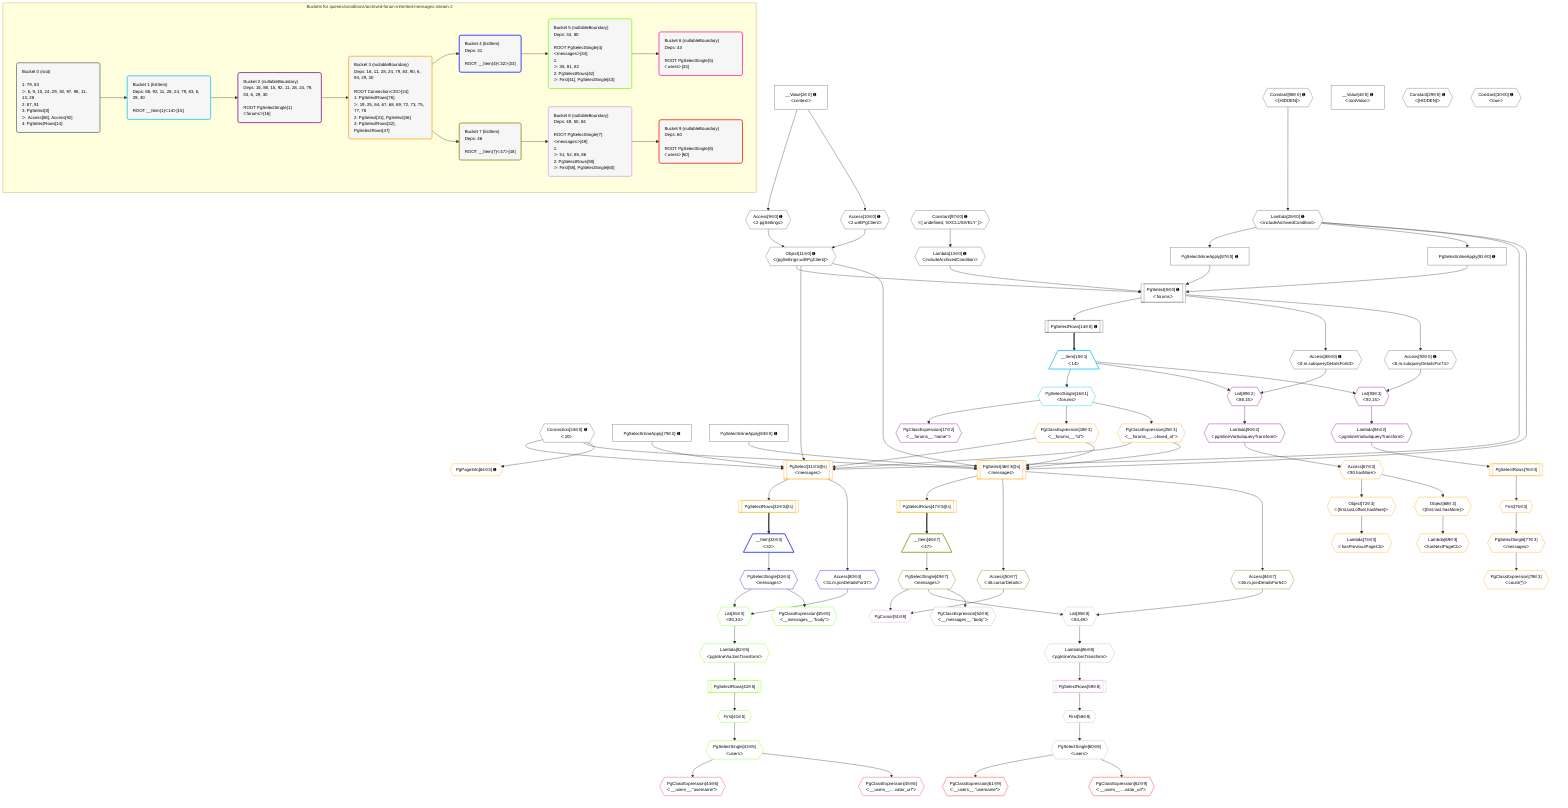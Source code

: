 %%{init: {'themeVariables': { 'fontSize': '12px'}}}%%
graph TD
    classDef path fill:#eee,stroke:#000,color:#000
    classDef plan fill:#fff,stroke-width:1px,color:#000
    classDef itemplan fill:#fff,stroke-width:2px,color:#000
    classDef unbatchedplan fill:#dff,stroke-width:1px,color:#000
    classDef sideeffectplan fill:#fcc,stroke-width:2px,color:#000
    classDef bucket fill:#f6f6f6,color:#000,stroke-width:2px,text-align:left


    %% plan dependencies
    PgSelect8[["PgSelect[8∈0] ➊<br />ᐸforumsᐳ"]]:::plan
    Object11{{"Object[11∈0] ➊<br />ᐸ{pgSettings,withPgClient}ᐳ"}}:::plan
    Lambda13{{"Lambda[13∈0] ➊<br />ᐸincludeArchivedConditionᐳ"}}:::plan
    PgSelectInlineApply87["PgSelectInlineApply[87∈0] ➊"]:::plan
    PgSelectInlineApply91["PgSelectInlineApply[91∈0] ➊"]:::plan
    Object11 & Lambda13 & PgSelectInlineApply87 & PgSelectInlineApply91 --> PgSelect8
    Access9{{"Access[9∈0] ➊<br />ᐸ2.pgSettingsᐳ"}}:::plan
    Access10{{"Access[10∈0] ➊<br />ᐸ2.withPgClientᐳ"}}:::plan
    Access9 & Access10 --> Object11
    __Value2["__Value[2∈0] ➊<br />ᐸcontextᐳ"]:::plan
    __Value2 --> Access9
    __Value2 --> Access10
    Constant97{{"Constant[97∈0] ➊<br />ᐸ[ undefined, 'EXCLUSIVELY' ]ᐳ"}}:::plan
    Constant97 --> Lambda13
    PgSelectRows14[["PgSelectRows[14∈0] ➊"]]:::plan
    PgSelect8 --> PgSelectRows14
    Lambda28{{"Lambda[28∈0] ➊<br />ᐸincludeArchivedConditionᐳ"}}:::plan
    Constant98{{"Constant[98∈0] ➊<br />ᐸ[HIDDEN]ᐳ"}}:::plan
    Constant98 --> Lambda28
    Lambda28 --> PgSelectInlineApply87
    Access88{{"Access[88∈0] ➊<br />ᐸ8.m.subqueryDetailsFor63ᐳ"}}:::plan
    PgSelect8 --> Access88
    Lambda28 --> PgSelectInlineApply91
    Access92{{"Access[92∈0] ➊<br />ᐸ8.m.subqueryDetailsFor74ᐳ"}}:::plan
    PgSelect8 --> Access92
    __Value4["__Value[4∈0] ➊<br />ᐸrootValueᐳ"]:::plan
    Connection24{{"Connection[24∈0] ➊<br />ᐸ20ᐳ"}}:::plan
    Constant29{{"Constant[29∈0] ➊<br />ᐸ[HIDDEN]ᐳ"}}:::plan
    Constant30{{"Constant[30∈0] ➊<br />ᐸtrueᐳ"}}:::plan
    PgSelectInlineApply79["PgSelectInlineApply[79∈0] ➊"]:::plan
    PgSelectInlineApply83["PgSelectInlineApply[83∈0] ➊"]:::plan
    __Item15[/"__Item[15∈1]<br />ᐸ14ᐳ"\]:::itemplan
    PgSelectRows14 ==> __Item15
    PgSelectSingle16{{"PgSelectSingle[16∈1]<br />ᐸforumsᐳ"}}:::plan
    __Item15 --> PgSelectSingle16
    List89{{"List[89∈2]<br />ᐸ88,15ᐳ"}}:::plan
    Access88 & __Item15 --> List89
    List93{{"List[93∈2]<br />ᐸ92,15ᐳ"}}:::plan
    Access92 & __Item15 --> List93
    PgClassExpression17{{"PgClassExpression[17∈2]<br />ᐸ__forums__.”name”ᐳ"}}:::plan
    PgSelectSingle16 --> PgClassExpression17
    Lambda90{{"Lambda[90∈2]<br />ᐸpgInlineViaSubqueryTransformᐳ"}}:::plan
    List89 --> Lambda90
    Lambda94{{"Lambda[94∈2]<br />ᐸpgInlineViaSubqueryTransformᐳ"}}:::plan
    List93 --> Lambda94
    PgSelect31[["PgSelect[31∈3@s]<br />ᐸmessagesᐳ"]]:::plan
    PgClassExpression19{{"PgClassExpression[19∈3]<br />ᐸ__forums__.”id”ᐳ"}}:::plan
    PgClassExpression25{{"PgClassExpression[25∈3]<br />ᐸ__forums__...chived_at”ᐳ"}}:::plan
    Object11 & PgClassExpression19 & PgClassExpression25 & Lambda28 & Connection24 & PgSelectInlineApply79 --> PgSelect31
    PgSelect46[["PgSelect[46∈3@s]<br />ᐸmessagesᐳ"]]:::plan
    Object11 & PgClassExpression19 & PgClassExpression25 & Lambda28 & Connection24 & PgSelectInlineApply83 --> PgSelect46
    Object72{{"Object[72∈3]<br />ᐸ{first,last,offset,hasMore}ᐳ"}}:::plan
    Access67{{"Access[67∈3]<br />ᐸ90.hasMoreᐳ"}}:::plan
    Access67 --> Object72
    Object68{{"Object[68∈3]<br />ᐸ{first,last,hasMore}ᐳ"}}:::plan
    Access67 --> Object68
    PgSelectSingle16 --> PgClassExpression19
    PgSelectSingle16 --> PgClassExpression25
    PgSelectRows32[["PgSelectRows[32∈3@s]"]]:::plan
    PgSelect31 --> PgSelectRows32
    PgSelectRows47[["PgSelectRows[47∈3@s]"]]:::plan
    PgSelect46 --> PgSelectRows47
    PgPageInfo64{{"PgPageInfo[64∈3] ➊"}}:::plan
    Connection24 --> PgPageInfo64
    Lambda90 --> Access67
    Lambda69{{"Lambda[69∈3]<br />ᐸhasNextPageCbᐳ"}}:::plan
    Object68 --> Lambda69
    Lambda73{{"Lambda[73∈3]<br />ᐸhasPreviousPageCbᐳ"}}:::plan
    Object72 --> Lambda73
    First75{{"First[75∈3]"}}:::plan
    PgSelectRows76[["PgSelectRows[76∈3]"]]:::plan
    PgSelectRows76 --> First75
    Lambda94 --> PgSelectRows76
    PgSelectSingle77{{"PgSelectSingle[77∈3]<br />ᐸmessagesᐳ"}}:::plan
    First75 --> PgSelectSingle77
    PgClassExpression78{{"PgClassExpression[78∈3]<br />ᐸcount(*)ᐳ"}}:::plan
    PgSelectSingle77 --> PgClassExpression78
    __Item33[/"__Item[33∈4]<br />ᐸ32ᐳ"\]:::itemplan
    PgSelectRows32 ==> __Item33
    PgSelectSingle34{{"PgSelectSingle[34∈4]<br />ᐸmessagesᐳ"}}:::plan
    __Item33 --> PgSelectSingle34
    Access80{{"Access[80∈4]<br />ᐸ31.m.joinDetailsFor37ᐳ"}}:::plan
    PgSelect31 --> Access80
    List81{{"List[81∈5]<br />ᐸ80,34ᐳ"}}:::plan
    Access80 & PgSelectSingle34 --> List81
    PgClassExpression35{{"PgClassExpression[35∈5]<br />ᐸ__messages__.”body”ᐳ"}}:::plan
    PgSelectSingle34 --> PgClassExpression35
    First41{{"First[41∈5]"}}:::plan
    PgSelectRows42[["PgSelectRows[42∈5]"]]:::plan
    PgSelectRows42 --> First41
    Lambda82{{"Lambda[82∈5]<br />ᐸpgInlineViaJoinTransformᐳ"}}:::plan
    Lambda82 --> PgSelectRows42
    PgSelectSingle43{{"PgSelectSingle[43∈5]<br />ᐸusersᐳ"}}:::plan
    First41 --> PgSelectSingle43
    List81 --> Lambda82
    PgClassExpression44{{"PgClassExpression[44∈6]<br />ᐸ__users__.”username”ᐳ"}}:::plan
    PgSelectSingle43 --> PgClassExpression44
    PgClassExpression45{{"PgClassExpression[45∈6]<br />ᐸ__users__....vatar_url”ᐳ"}}:::plan
    PgSelectSingle43 --> PgClassExpression45
    __Item48[/"__Item[48∈7]<br />ᐸ47ᐳ"\]:::itemplan
    PgSelectRows47 ==> __Item48
    PgSelectSingle49{{"PgSelectSingle[49∈7]<br />ᐸmessagesᐳ"}}:::plan
    __Item48 --> PgSelectSingle49
    Access50{{"Access[50∈7]<br />ᐸ46.cursorDetailsᐳ"}}:::plan
    PgSelect46 --> Access50
    Access84{{"Access[84∈7]<br />ᐸ46.m.joinDetailsFor54ᐳ"}}:::plan
    PgSelect46 --> Access84
    PgCursor51{{"PgCursor[51∈8]"}}:::plan
    PgSelectSingle49 & Access50 --> PgCursor51
    List85{{"List[85∈8]<br />ᐸ84,49ᐳ"}}:::plan
    Access84 & PgSelectSingle49 --> List85
    PgClassExpression52{{"PgClassExpression[52∈8]<br />ᐸ__messages__.”body”ᐳ"}}:::plan
    PgSelectSingle49 --> PgClassExpression52
    First58{{"First[58∈8]"}}:::plan
    PgSelectRows59[["PgSelectRows[59∈8]"]]:::plan
    PgSelectRows59 --> First58
    Lambda86{{"Lambda[86∈8]<br />ᐸpgInlineViaJoinTransformᐳ"}}:::plan
    Lambda86 --> PgSelectRows59
    PgSelectSingle60{{"PgSelectSingle[60∈8]<br />ᐸusersᐳ"}}:::plan
    First58 --> PgSelectSingle60
    List85 --> Lambda86
    PgClassExpression61{{"PgClassExpression[61∈9]<br />ᐸ__users__.”username”ᐳ"}}:::plan
    PgSelectSingle60 --> PgClassExpression61
    PgClassExpression62{{"PgClassExpression[62∈9]<br />ᐸ__users__....vatar_url”ᐳ"}}:::plan
    PgSelectSingle60 --> PgClassExpression62

    %% define steps

    subgraph "Buckets for queries/conditions/archived-forum-inherited-messages.stream-2"
    Bucket0("Bucket 0 (root)<br /><br />1: 79, 83<br />ᐳ: 6, 9, 10, 24, 29, 30, 97, 98, 11, 13, 28<br />2: 87, 91<br />3: PgSelect[8]<br />ᐳ: Access[88], Access[92]<br />4: PgSelectRows[14]"):::bucket
    classDef bucket0 stroke:#696969
    class Bucket0,__Value2,__Value4,PgSelect8,Access9,Access10,Object11,Lambda13,PgSelectRows14,Connection24,Lambda28,Constant29,Constant30,PgSelectInlineApply79,PgSelectInlineApply83,PgSelectInlineApply87,Access88,PgSelectInlineApply91,Access92,Constant97,Constant98 bucket0
    Bucket1("Bucket 1 (listItem)<br />Deps: 88, 92, 11, 28, 24, 79, 83, 6, 29, 30<br /><br />ROOT __Item{1}ᐸ14ᐳ[15]"):::bucket
    classDef bucket1 stroke:#00bfff
    class Bucket1,__Item15,PgSelectSingle16 bucket1
    Bucket2("Bucket 2 (nullableBoundary)<br />Deps: 16, 88, 15, 92, 11, 28, 24, 79, 83, 6, 29, 30<br /><br />ROOT PgSelectSingle{1}ᐸforumsᐳ[16]"):::bucket
    classDef bucket2 stroke:#7f007f
    class Bucket2,PgClassExpression17,List89,Lambda90,List93,Lambda94 bucket2
    Bucket3("Bucket 3 (nullableBoundary)<br />Deps: 16, 11, 28, 24, 79, 83, 90, 6, 94, 29, 30<br /><br />ROOT Connectionᐸ20ᐳ[24]<br />1: PgSelectRows[76]<br />ᐳ: 19, 25, 64, 67, 68, 69, 72, 73, 75, 77, 78<br />2: PgSelect[31], PgSelect[46]<br />3: PgSelectRows[32], PgSelectRows[47]"):::bucket
    classDef bucket3 stroke:#ffa500
    class Bucket3,PgClassExpression19,PgClassExpression25,PgSelect31,PgSelectRows32,PgSelect46,PgSelectRows47,PgPageInfo64,Access67,Object68,Lambda69,Object72,Lambda73,First75,PgSelectRows76,PgSelectSingle77,PgClassExpression78 bucket3
    Bucket4("Bucket 4 (listItem)<br />Deps: 31<br /><br />ROOT __Item{4}ᐸ32ᐳ[33]"):::bucket
    classDef bucket4 stroke:#0000ff
    class Bucket4,__Item33,PgSelectSingle34,Access80 bucket4
    Bucket5("Bucket 5 (nullableBoundary)<br />Deps: 34, 80<br /><br />ROOT PgSelectSingle{4}ᐸmessagesᐳ[34]<br />1: <br />ᐳ: 35, 81, 82<br />2: PgSelectRows[42]<br />ᐳ: First[41], PgSelectSingle[43]"):::bucket
    classDef bucket5 stroke:#7fff00
    class Bucket5,PgClassExpression35,First41,PgSelectRows42,PgSelectSingle43,List81,Lambda82 bucket5
    Bucket6("Bucket 6 (nullableBoundary)<br />Deps: 43<br /><br />ROOT PgSelectSingle{5}ᐸusersᐳ[43]"):::bucket
    classDef bucket6 stroke:#ff1493
    class Bucket6,PgClassExpression44,PgClassExpression45 bucket6
    Bucket7("Bucket 7 (listItem)<br />Deps: 46<br /><br />ROOT __Item{7}ᐸ47ᐳ[48]"):::bucket
    classDef bucket7 stroke:#808000
    class Bucket7,__Item48,PgSelectSingle49,Access50,Access84 bucket7
    Bucket8("Bucket 8 (nullableBoundary)<br />Deps: 49, 50, 84<br /><br />ROOT PgSelectSingle{7}ᐸmessagesᐳ[49]<br />1: <br />ᐳ: 51, 52, 85, 86<br />2: PgSelectRows[59]<br />ᐳ: First[58], PgSelectSingle[60]"):::bucket
    classDef bucket8 stroke:#dda0dd
    class Bucket8,PgCursor51,PgClassExpression52,First58,PgSelectRows59,PgSelectSingle60,List85,Lambda86 bucket8
    Bucket9("Bucket 9 (nullableBoundary)<br />Deps: 60<br /><br />ROOT PgSelectSingle{8}ᐸusersᐳ[60]"):::bucket
    classDef bucket9 stroke:#ff0000
    class Bucket9,PgClassExpression61,PgClassExpression62 bucket9
    Bucket0 --> Bucket1
    Bucket1 --> Bucket2
    Bucket2 --> Bucket3
    Bucket3 --> Bucket4 & Bucket7
    Bucket4 --> Bucket5
    Bucket5 --> Bucket6
    Bucket7 --> Bucket8
    Bucket8 --> Bucket9
    end